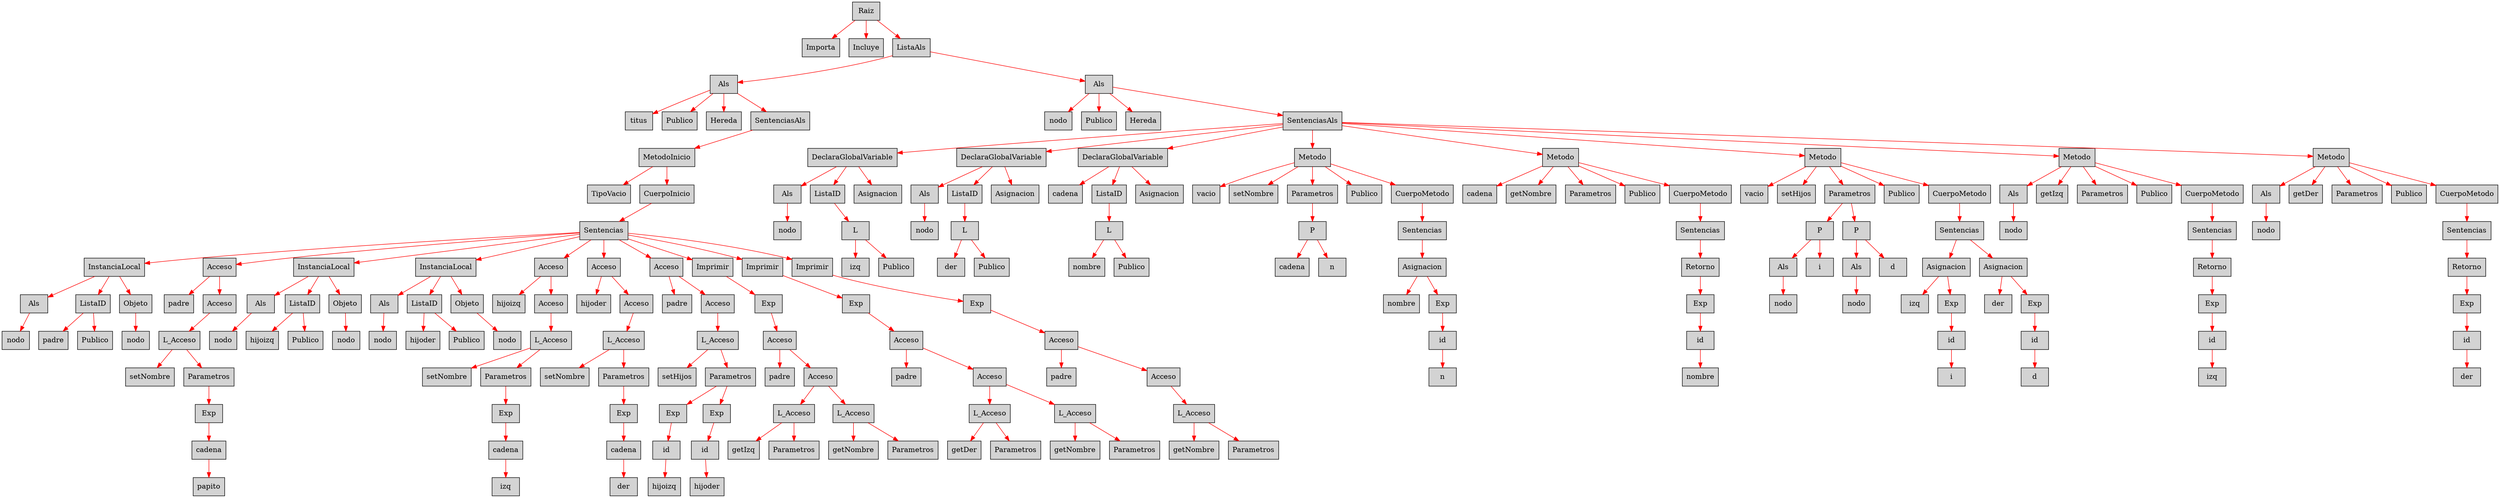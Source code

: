 digraph G {node[shape=box, style=filled]; edge[color=red]
node1107717858[label="Raiz"];
 node1107717858->node1042659410;node1042659410[label="Importa"];
 node1107717858->node1325354126;node1325354126[label="Incluye"];
 node1107717858->node462842998;node462842998[label="ListaAls"];
 node462842998->node1779855512;node1779855512[label="Als"];
 node1779855512->node2036511392;node2036511392[label="titus"];
 node1779855512->node1296894526;node1296894526[label="Publico"];
 node1779855512->node1703946813;node1703946813[label="Hereda"];
 node1779855512->node1020986535;node1020986535[label="SentenciasAls"];
 node1020986535->node1354782254;node1354782254[label="MetodoInicio"];
 node1354782254->node1979300594;node1979300594[label="TipoVacio"];
 node1354782254->node299677618;node299677618[label="CuerpoInicio"];
 node299677618->node1967548178;node1967548178[label="Sentencias"];
 node1967548178->node660942514;node660942514[label="InstanciaLocal"];
 node660942514->node536034950;node536034950[label="Als"];
 node536034950->node1810267117;node1810267117[label="nodo"];
 node660942514->node761200500;node761200500[label="ListaID"];
 node761200500->node599803091;node599803091[label="padre"];
 node761200500->node625035555;node625035555[label="Publico"];
 node660942514->node2099279733;node2099279733[label="Objeto"];
 node2099279733->node668963578;node668963578[label="nodo"];
 node1967548178->node102284302;node102284302[label="Acceso"];
 node102284302->node700446143;node700446143[label="padre"];
 node102284302->node1473950754;node1473950754[label="Acceso"];
 node1473950754->node214541409;node214541409[label="L_Acceso"];
 node214541409->node1332904250;node1332904250[label="setNombre"];
 node214541409->node431392614;node431392614[label="Parametros"];
 node431392614->node466574294;node466574294[label="Exp"];
 node466574294->node1524899426;node1524899426[label="cadena"];
 node1524899426->node29634389;node29634389[label="papito"];
 node1967548178->node753141180;node753141180[label="InstanciaLocal"];
 node753141180->node1301608989;node1301608989[label="Als"];
 node1301608989->node930736835;node930736835[label="nodo"];
 node753141180->node392676862;node392676862[label="ListaID"];
 node392676862->node463661899;node463661899[label="hijoizq"];
 node392676862->node1896660528;node1896660528[label="Publico"];
 node753141180->node156990752;node156990752[label="Objeto"];
 node156990752->node540676544;node540676544[label="nodo"];
 node1967548178->node751717951;node751717951[label="InstanciaLocal"];
 node751717951->node950507688;node950507688[label="Als"];
 node950507688->node1783058657;node1783058657[label="nodo"];
 node751717951->node444856440;node444856440[label="ListaID"];
 node444856440->node1155723937;node1155723937[label="hijoder"];
 node444856440->node1082413133;node1082413133[label="Publico"];
 node751717951->node269799652;node269799652[label="Objeto"];
 node269799652->node357677734;node357677734[label="nodo"];
 node1967548178->node1190470999;node1190470999[label="Acceso"];
 node1190470999->node605099004;node605099004[label="hijoizq"];
 node1190470999->node313812074;node313812074[label="Acceso"];
 node313812074->node170424336;node170424336[label="L_Acceso"];
 node170424336->node1696082847;node1696082847[label="setNombre"];
 node170424336->node1236949555;node1236949555[label="Parametros"];
 node1236949555->node2015162458;node2015162458[label="Exp"];
 node2015162458->node826142641;node826142641[label="cadena"];
 node826142641->node366833370;node366833370[label="izq"];
 node1967548178->node237880720;node237880720[label="Acceso"];
 node237880720->node288123439;node288123439[label="hijoder"];
 node237880720->node1328697308;node1328697308[label="Acceso"];
 node1328697308->node828855134;node828855134[label="L_Acceso"];
 node828855134->node1367736743;node1367736743[label="setNombre"];
 node828855134->node596206762;node596206762[label="Parametros"];
 node596206762->node2115535784;node2115535784[label="Exp"];
 node2115535784->node1970193046;node1970193046[label="cadena"];
 node1970193046->node344227493;node344227493[label="der"];
 node1967548178->node2084627627;node2084627627[label="Acceso"];
 node2084627627->node1182739784;node1182739784[label="padre"];
 node2084627627->node1158032739;node1158032739[label="Acceso"];
 node1158032739->node1916797488;node1916797488[label="L_Acceso"];
 node1916797488->node157209967;node157209967[label="setHijos"];
 node1916797488->node922004577;node922004577[label="Parametros"];
 node922004577->node1122886377;node1122886377[label="Exp"];
 node1122886377->node818817286;node818817286[label="id"];
 node818817286->node1338271709;node1338271709[label="hijoizq"];
 node922004577->node1547722208;node1547722208[label="Exp"];
 node1547722208->node1897334315;node1897334315[label="id"];
 node1897334315->node810583830;node810583830[label="hijoder"];
 node1967548178->node1556542542;node1556542542[label="Imprimir"];
 node1556542542->node37162347;node37162347[label="Exp"];
 node37162347->node1264088408;node1264088408[label="Acceso"];
 node1264088408->node2139366162;node2139366162[label="padre"];
 node1264088408->node344710184;node344710184[label="Acceso"];
 node344710184->node778946439;node778946439[label="L_Acceso"];
 node778946439->node639075751;node639075751[label="getIzq"];
 node778946439->node2018885316;node2018885316[label="Parametros"];
 node344710184->node854935418;node854935418[label="L_Acceso"];
 node854935418->node1927610204;node1927610204[label="getNombre"];
 node854935418->node1757701658;node1757701658[label="Parametros"];
 node1967548178->node1035093592;node1035093592[label="Imprimir"];
 node1035093592->node627316739;node627316739[label="Exp"];
 node627316739->node1890524652;node1890524652[label="Acceso"];
 node1890524652->node999309653;node999309653[label="padre"];
 node1890524652->node348078329;node348078329[label="Acceso"];
 node348078329->node287241837;node287241837[label="L_Acceso"];
 node287241837->node433510879;node433510879[label="getDer"];
 node287241837->node552970585;node552970585[label="Parametros"];
 node348078329->node1310952758;node1310952758[label="L_Acceso"];
 node1310952758->node686335745;node686335745[label="getNombre"];
 node1310952758->node123702242;node123702242[label="Parametros"];
 node1967548178->node183326001;node183326001[label="Imprimir"];
 node183326001->node1484071783;node1484071783[label="Exp"];
 node1484071783->node893929415;node893929415[label="Acceso"];
 node893929415->node1320409623;node1320409623[label="padre"];
 node893929415->node781670957;node781670957[label="Acceso"];
 node781670957->node1602763395;node1602763395[label="L_Acceso"];
 node1602763395->node680077514;node680077514[label="getNombre"];
 node1602763395->node2025471150;node2025471150[label="Parametros"];
 node462842998->node1827166118;node1827166118[label="Als"];
 node1827166118->node1915368602;node1915368602[label="nodo"];
 node1827166118->node319065453;node319065453[label="Publico"];
 node1827166118->node980585711;node980585711[label="Hereda"];
 node1827166118->node344566112;node344566112[label="SentenciasAls"];
 node344566112->node925155727;node925155727[label="DeclaraGlobalVariable"];
 node925155727->node16535011;node16535011[label="Als"];
 node16535011->node784841959;node784841959[label="nodo"];
 node925155727->node2002567926;node2002567926[label="ListaID"];
 node2002567926->node1717914923;node1717914923[label="L"];
 node1717914923->node76846929;node76846929[label="izq"];
 node1717914923->node388440992;node388440992[label="Publico"];
 node925155727->node108861632;node108861632[label="Asignacion"];
 node344566112->node1253900593;node1253900593[label="DeclaraGlobalVariable"];
 node1253900593->node1790126376;node1790126376[label="Als"];
 node1790126376->node1151806973;node1151806973[label="nodo"];
 node1253900593->node720541361;node720541361[label="ListaID"];
 node720541361->node140815959;node140815959[label="L"];
 node140815959->node2079144986;node2079144986[label="der"];
 node140815959->node114835039;node114835039[label="Publico"];
 node1253900593->node941717291;node941717291[label="Asignacion"];
 node344566112->node354054254;node354054254[label="DeclaraGlobalVariable"];
 node354054254->node117805883;node117805883[label="cadena"];
 node354054254->node1080590146;node1080590146[label="ListaID"];
 node1080590146->node1942208587;node1942208587[label="L"];
 node1942208587->node899438429;node899438429[label="nombre"];
 node1942208587->node506173086;node506173086[label="Publico"];
 node354054254->node498759798;node498759798[label="Asignacion"];
 node344566112->node1880502802;node1880502802[label="Metodo"];
 node1880502802->node661108210;node661108210[label="vacio"];
 node1880502802->node1698322662;node1698322662[label="setNombre"];
 node1880502802->node722331135;node722331135[label="Parametros"];
 node722331135->node1791673390;node1791673390[label="P"];
 node1791673390->node1889019040;node1889019040[label="cadena"];
 node1791673390->node1204989757;node1204989757[label="n"];
 node1880502802->node62167077;node62167077[label="Publico"];
 node1880502802->node1063503817;node1063503817[label="CuerpoMetodo"];
 node1063503817->node250567073;node250567073[label="Sentencias"];
 node250567073->node1553380358;node1553380358[label="Asignacion"];
 node1553380358->node2068081153;node2068081153[label="nombre"];
 node1553380358->node1513666351;node1513666351[label="Exp"];
 node1513666351->node779014040;node779014040[label="id"];
 node779014040->node1194424535;node1194424535[label="n"];
 node344566112->node528287314;node528287314[label="Metodo"];
 node528287314->node6507357;node6507357[label="cadena"];
 node528287314->node1479100102;node1479100102[label="getNombre"];
 node528287314->node336751316;node336751316[label="Parametros"];
 node528287314->node1672130962;node1672130962[label="Publico"];
 node528287314->node2030647065;node2030647065[label="CuerpoMetodo"];
 node2030647065->node1803833736;node1803833736[label="Sentencias"];
 node1803833736->node1816642278;node1816642278[label="Retorno"];
 node1816642278->node1524091101;node1524091101[label="Exp"];
 node1524091101->node1784061281;node1784061281[label="id"];
 node1784061281->node597137842;node597137842[label="nombre"];
 node344566112->node1905606612;node1905606612[label="Metodo"];
 node1905606612->node358645787;node358645787[label="vacio"];
 node1905606612->node1266920003;node1266920003[label="setHijos"];
 node1905606612->node1413935240;node1413935240[label="Parametros"];
 node1413935240->node217390667;node217390667[label="P"];
 node217390667->node495200150;node495200150[label="Als"];
 node495200150->node1258506199;node1258506199[label="nodo"];
 node217390667->node673332367;node673332367[label="i"];
 node1413935240->node209807494;node209807494[label="P"];
 node209807494->node805651991;node805651991[label="Als"];
 node805651991->node1634304575;node1634304575[label="nodo"];
 node209807494->node1477840089;node1477840089[label="d"];
 node1905606612->node1607764485;node1607764485[label="Publico"];
 node1905606612->node1174100502;node1174100502[label="CuerpoMetodo"];
 node1174100502->node1756250348;node1756250348[label="Sentencias"];
 node1756250348->node11987428;node11987428[label="Asignacion"];
 node11987428->node2068438869;node2068438869[label="izq"];
 node11987428->node1685914048;node1685914048[label="Exp"];
 node1685914048->node2119079043;node2119079043[label="id"];
 node2119079043->node1233169255;node1233169255[label="i"];
 node1756250348->node2089182837;node2089182837[label="Asignacion"];
 node2089182837->node1895369508;node1895369508[label="der"];
 node2089182837->node2048488244;node2048488244[label="Exp"];
 node2048488244->node915285123;node915285123[label="id"];
 node915285123->node2046052841;node2046052841[label="d"];
 node344566112->node1097649624;node1097649624[label="Metodo"];
 node1097649624->node1893570066;node1893570066[label="Als"];
 node1893570066->node934284982;node934284982[label="nodo"];
 node1097649624->node1825612456;node1825612456[label="getIzq"];
 node1097649624->node1274388711;node1274388711[label="Parametros"];
 node1097649624->node1459929741;node1459929741[label="Publico"];
 node1097649624->node1626776421;node1626776421[label="CuerpoMetodo"];
 node1626776421->node165320753;node165320753[label="Sentencias"];
 node165320753->node1875833717;node1875833717[label="Retorno"];
 node1875833717->node506418347;node506418347[label="Exp"];
 node506418347->node1268199808;node1268199808[label="id"];
 node1268199808->node374420435;node374420435[label="izq"];
 node344566112->node245116727;node245116727[label="Metodo"];
 node245116727->node1785899075;node1785899075[label="Als"];
 node1785899075->node412848060;node412848060[label="nodo"];
 node245116727->node122419415;node122419415[label="getDer"];
 node245116727->node1749129886;node1749129886[label="Parametros"];
 node245116727->node395188069;node395188069[label="Publico"];
 node245116727->node1395428423;node1395428423[label="CuerpoMetodo"];
 node1395428423->node192502709;node192502709[label="Sentencias"];
 node192502709->node1871226158;node1871226158[label="Retorno"];
 node1871226158->node140157573;node140157573[label="Exp"];
 node140157573->node1067665789;node1067665789[label="id"];
 node1067665789->node2126911951;node2126911951[label="der"];

}
